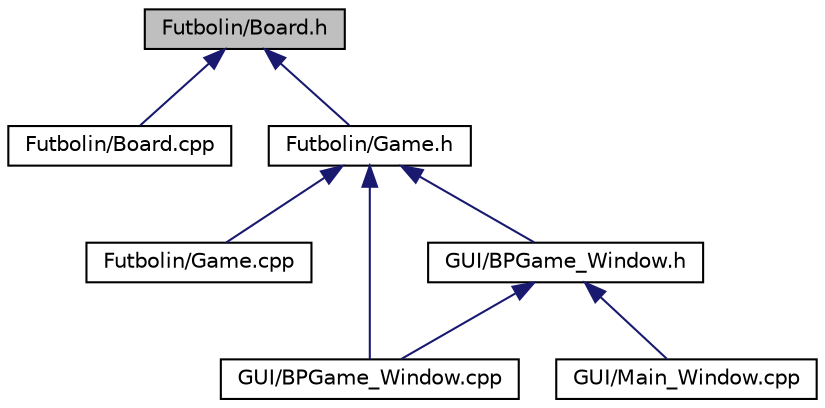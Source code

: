 digraph "Futbolin/Board.h"
{
 // LATEX_PDF_SIZE
  edge [fontname="Helvetica",fontsize="10",labelfontname="Helvetica",labelfontsize="10"];
  node [fontname="Helvetica",fontsize="10",shape=record];
  Node1 [label="Futbolin/Board.h",height=0.2,width=0.4,color="black", fillcolor="grey75", style="filled", fontcolor="black",tooltip=" "];
  Node1 -> Node2 [dir="back",color="midnightblue",fontsize="10",style="solid",fontname="Helvetica"];
  Node2 [label="Futbolin/Board.cpp",height=0.2,width=0.4,color="black", fillcolor="white", style="filled",URL="$Board_8cpp.html",tooltip=" "];
  Node1 -> Node3 [dir="back",color="midnightblue",fontsize="10",style="solid",fontname="Helvetica"];
  Node3 [label="Futbolin/Game.h",height=0.2,width=0.4,color="black", fillcolor="white", style="filled",URL="$Game_8h.html",tooltip=" "];
  Node3 -> Node4 [dir="back",color="midnightblue",fontsize="10",style="solid",fontname="Helvetica"];
  Node4 [label="Futbolin/Game.cpp",height=0.2,width=0.4,color="black", fillcolor="white", style="filled",URL="$Game_8cpp.html",tooltip=" "];
  Node3 -> Node5 [dir="back",color="midnightblue",fontsize="10",style="solid",fontname="Helvetica"];
  Node5 [label="GUI/BPGame_Window.h",height=0.2,width=0.4,color="black", fillcolor="white", style="filled",URL="$BPGame__Window_8h.html",tooltip=" "];
  Node5 -> Node6 [dir="back",color="midnightblue",fontsize="10",style="solid",fontname="Helvetica"];
  Node6 [label="GUI/BPGame_Window.cpp",height=0.2,width=0.4,color="black", fillcolor="white", style="filled",URL="$BPGame__Window_8cpp.html",tooltip=" "];
  Node5 -> Node7 [dir="back",color="midnightblue",fontsize="10",style="solid",fontname="Helvetica"];
  Node7 [label="GUI/Main_Window.cpp",height=0.2,width=0.4,color="black", fillcolor="white", style="filled",URL="$Main__Window_8cpp.html",tooltip=" "];
  Node3 -> Node6 [dir="back",color="midnightblue",fontsize="10",style="solid",fontname="Helvetica"];
}
